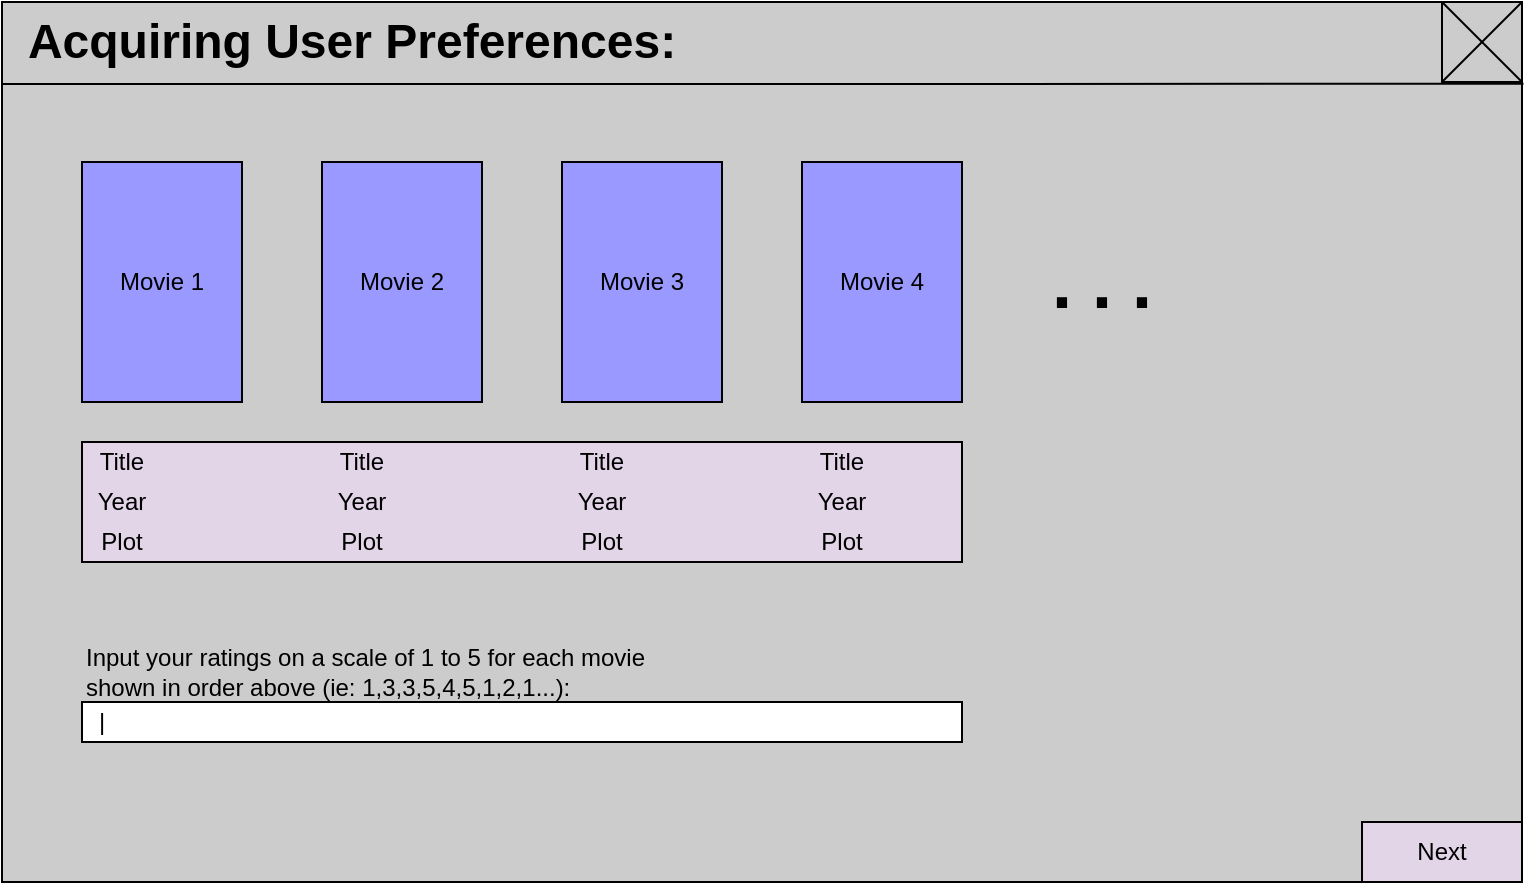 <mxfile version="12.6.1" type="device"><diagram id="oHbydKjRgd0qBhZfW8_c" name="Page-1"><mxGraphModel dx="1108" dy="488" grid="1" gridSize="10" guides="1" tooltips="1" connect="1" arrows="1" fold="1" page="1" pageScale="1" pageWidth="850" pageHeight="1100" math="0" shadow="0"><root><mxCell id="0"/><mxCell id="1" parent="0"/><mxCell id="gTXxBtMrbcwNFcqmYNmT-1" value="" style="rounded=0;whiteSpace=wrap;html=1;fillColor=#CCCCCC;strokeColor=#000000;" vertex="1" parent="1"><mxGeometry x="40" y="40" width="760" height="440" as="geometry"/></mxCell><mxCell id="gTXxBtMrbcwNFcqmYNmT-26" value="" style="rounded=0;whiteSpace=wrap;html=1;strokeColor=#000000;fillColor=#E1D5E7;" vertex="1" parent="1"><mxGeometry x="80" y="260" width="440" height="60" as="geometry"/></mxCell><mxCell id="gTXxBtMrbcwNFcqmYNmT-2" value="" style="endArrow=none;html=1;entryX=1.001;entryY=0.093;entryDx=0;entryDy=0;entryPerimeter=0;" edge="1" parent="1" target="gTXxBtMrbcwNFcqmYNmT-1"><mxGeometry width="50" height="50" relative="1" as="geometry"><mxPoint x="40" y="81" as="sourcePoint"/><mxPoint x="270" y="180" as="targetPoint"/></mxGeometry></mxCell><mxCell id="gTXxBtMrbcwNFcqmYNmT-6" value="Movie 1" style="rounded=0;whiteSpace=wrap;html=1;strokeColor=#000000;fillColor=#9999FF;" vertex="1" parent="1"><mxGeometry x="80" y="120" width="80" height="120" as="geometry"/></mxCell><mxCell id="gTXxBtMrbcwNFcqmYNmT-7" value="Movie 2" style="rounded=0;whiteSpace=wrap;html=1;strokeColor=#000000;fillColor=#9999FF;" vertex="1" parent="1"><mxGeometry x="200" y="120" width="80" height="120" as="geometry"/></mxCell><mxCell id="gTXxBtMrbcwNFcqmYNmT-8" value="Movie 3" style="rounded=0;whiteSpace=wrap;html=1;strokeColor=#000000;fillColor=#9999FF;" vertex="1" parent="1"><mxGeometry x="320" y="120" width="80" height="120" as="geometry"/></mxCell><mxCell id="gTXxBtMrbcwNFcqmYNmT-9" value="Movie 4" style="rounded=0;whiteSpace=wrap;html=1;strokeColor=#000000;fillColor=#9999FF;" vertex="1" parent="1"><mxGeometry x="440" y="120" width="80" height="120" as="geometry"/></mxCell><mxCell id="gTXxBtMrbcwNFcqmYNmT-10" value="&lt;font style=&quot;font-size: 36px&quot;&gt;&lt;b&gt;. . .&lt;/b&gt;&lt;/font&gt;" style="text;html=1;strokeColor=none;fillColor=none;align=center;verticalAlign=middle;whiteSpace=wrap;rounded=0;" vertex="1" parent="1"><mxGeometry x="560" y="170" width="60" height="20" as="geometry"/></mxCell><mxCell id="gTXxBtMrbcwNFcqmYNmT-12" value="Title" style="text;html=1;strokeColor=none;fillColor=none;align=center;verticalAlign=middle;whiteSpace=wrap;rounded=0;" vertex="1" parent="1"><mxGeometry x="80" y="260" width="40" height="20" as="geometry"/></mxCell><mxCell id="gTXxBtMrbcwNFcqmYNmT-13" value="Title" style="text;html=1;strokeColor=none;fillColor=none;align=center;verticalAlign=middle;whiteSpace=wrap;rounded=0;" vertex="1" parent="1"><mxGeometry x="200" y="260" width="40" height="20" as="geometry"/></mxCell><mxCell id="gTXxBtMrbcwNFcqmYNmT-14" value="Title" style="text;html=1;strokeColor=none;fillColor=none;align=center;verticalAlign=middle;whiteSpace=wrap;rounded=0;" vertex="1" parent="1"><mxGeometry x="320" y="260" width="40" height="20" as="geometry"/></mxCell><mxCell id="gTXxBtMrbcwNFcqmYNmT-15" value="Title" style="text;html=1;strokeColor=none;fillColor=none;align=center;verticalAlign=middle;whiteSpace=wrap;rounded=0;" vertex="1" parent="1"><mxGeometry x="440" y="260" width="40" height="20" as="geometry"/></mxCell><mxCell id="gTXxBtMrbcwNFcqmYNmT-16" value="Year&lt;span style=&quot;color: rgba(0 , 0 , 0 , 0) ; font-family: monospace ; font-size: 0px ; white-space: nowrap&quot;&gt;%3CmxGraphModel%3E%3Croot%3E%3CmxCell%20id%3D%220%22%2F%3E%3CmxCell%20id%3D%221%22%20parent%3D%220%22%2F%3E%3CmxCell%20id%3D%222%22%20value%3D%22Title%22%20style%3D%22text%3Bhtml%3D1%3BstrokeColor%3Dnone%3BfillColor%3Dnone%3Balign%3Dcenter%3BverticalAlign%3Dmiddle%3BwhiteSpace%3Dwrap%3Brounded%3D0%3B%22%20vertex%3D%221%22%20parent%3D%221%22%3E%3CmxGeometry%20x%3D%22320%22%20y%3D%22260%22%20width%3D%2240%22%20height%3D%2220%22%20as%3D%22geometry%22%2F%3E%3C%2FmxCell%3E%3C%2Froot%3E%3C%2FmxGraphModel%3E&lt;/span&gt;&lt;span style=&quot;color: rgba(0 , 0 , 0 , 0) ; font-family: monospace ; font-size: 0px ; white-space: nowrap&quot;&gt;%3CmxGraphModel%3E%3Croot%3E%3CmxCell%20id%3D%220%22%2F%3E%3CmxCell%20id%3D%221%22%20parent%3D%220%22%2F%3E%3CmxCell%20id%3D%222%22%20value%3D%22Title%22%20style%3D%22text%3Bhtml%3D1%3BstrokeColor%3Dnone%3BfillColor%3Dnone%3Balign%3Dcenter%3BverticalAlign%3Dmiddle%3BwhiteSpace%3Dwrap%3Brounded%3D0%3B%22%20vertex%3D%221%22%20parent%3D%221%22%3E%3CmxGeometry%20x%3D%22320%22%20y%3D%22260%22%20width%3D%2240%22%20height%3D%2220%22%20as%3D%22geometry%22%2F%3E%3C%2FmxCell%3E%3C%2Froot%3E%3C%2FmxGraphModel%3E&lt;/span&gt;" style="text;html=1;strokeColor=none;fillColor=none;align=center;verticalAlign=middle;whiteSpace=wrap;rounded=0;" vertex="1" parent="1"><mxGeometry x="80" y="280" width="40" height="20" as="geometry"/></mxCell><mxCell id="gTXxBtMrbcwNFcqmYNmT-17" value="Year&lt;span style=&quot;color: rgba(0 , 0 , 0 , 0) ; font-family: monospace ; font-size: 0px ; white-space: nowrap&quot;&gt;%3CmxGraphModel%3E%3Croot%3E%3CmxCell%20id%3D%220%22%2F%3E%3CmxCell%20id%3D%221%22%20parent%3D%220%22%2F%3E%3CmxCell%20id%3D%222%22%20value%3D%22Title%22%20style%3D%22text%3Bhtml%3D1%3BstrokeColor%3Dnone%3BfillColor%3Dnone%3Balign%3Dcenter%3BverticalAlign%3Dmiddle%3BwhiteSpace%3Dwrap%3Brounded%3D0%3B%22%20vertex%3D%221%22%20parent%3D%221%22%3E%3CmxGeometry%20x%3D%22320%22%20y%3D%22260%22%20width%3D%2240%22%20height%3D%2220%22%20as%3D%22geometry%22%2F%3E%3C%2FmxCell%3E%3C%2Froot%3E%3C%2FmxGraphModel%3E&lt;/span&gt;&lt;span style=&quot;color: rgba(0 , 0 , 0 , 0) ; font-family: monospace ; font-size: 0px ; white-space: nowrap&quot;&gt;%3CmxGraphModel%3E%3Croot%3E%3CmxCell%20id%3D%220%22%2F%3E%3CmxCell%20id%3D%221%22%20parent%3D%220%22%2F%3E%3CmxCell%20id%3D%222%22%20value%3D%22Title%22%20style%3D%22text%3Bhtml%3D1%3BstrokeColor%3Dnone%3BfillColor%3Dnone%3Balign%3Dcenter%3BverticalAlign%3Dmiddle%3BwhiteSpace%3Dwrap%3Brounded%3D0%3B%22%20vertex%3D%221%22%20parent%3D%221%22%3E%3CmxGeometry%20x%3D%22320%22%20y%3D%22260%22%20width%3D%2240%22%20height%3D%2220%22%20as%3D%22geometry%22%2F%3E%3C%2FmxCell%3E%3C%2Froot%3E%3C%2FmxGraphModel%3E&lt;/span&gt;" style="text;html=1;strokeColor=none;fillColor=none;align=center;verticalAlign=middle;whiteSpace=wrap;rounded=0;" vertex="1" parent="1"><mxGeometry x="320" y="280" width="40" height="20" as="geometry"/></mxCell><mxCell id="gTXxBtMrbcwNFcqmYNmT-18" value="Year&lt;span style=&quot;color: rgba(0 , 0 , 0 , 0) ; font-family: monospace ; font-size: 0px ; white-space: nowrap&quot;&gt;%3CmxGraphModel%3E%3Croot%3E%3CmxCell%20id%3D%220%22%2F%3E%3CmxCell%20id%3D%221%22%20parent%3D%220%22%2F%3E%3CmxCell%20id%3D%222%22%20value%3D%22Title%22%20style%3D%22text%3Bhtml%3D1%3BstrokeColor%3Dnone%3BfillColor%3Dnone%3Balign%3Dcenter%3BverticalAlign%3Dmiddle%3BwhiteSpace%3Dwrap%3Brounded%3D0%3B%22%20vertex%3D%221%22%20parent%3D%221%22%3E%3CmxGeometry%20x%3D%22320%22%20y%3D%22260%22%20width%3D%2240%22%20height%3D%2220%22%20as%3D%22geometry%22%2F%3E%3C%2FmxCell%3E%3C%2Froot%3E%3C%2FmxGraphModel%3E&lt;/span&gt;&lt;span style=&quot;color: rgba(0 , 0 , 0 , 0) ; font-family: monospace ; font-size: 0px ; white-space: nowrap&quot;&gt;%3CmxGraphModel%3E%3Croot%3E%3CmxCell%20id%3D%220%22%2F%3E%3CmxCell%20id%3D%221%22%20parent%3D%220%22%2F%3E%3CmxCell%20id%3D%222%22%20value%3D%22Title%22%20style%3D%22text%3Bhtml%3D1%3BstrokeColor%3Dnone%3BfillColor%3Dnone%3Balign%3Dcenter%3BverticalAlign%3Dmiddle%3BwhiteSpace%3Dwrap%3Brounded%3D0%3B%22%20vertex%3D%221%22%20parent%3D%221%22%3E%3CmxGeometry%20x%3D%22320%22%20y%3D%22260%22%20width%3D%2240%22%20height%3D%2220%22%20as%3D%22geometry%22%2F%3E%3C%2FmxCell%3E%3C%2Froot%3E%3C%2FmxGraphModel%3E&lt;/span&gt;" style="text;html=1;strokeColor=none;fillColor=none;align=center;verticalAlign=middle;whiteSpace=wrap;rounded=0;" vertex="1" parent="1"><mxGeometry x="200" y="280" width="40" height="20" as="geometry"/></mxCell><mxCell id="gTXxBtMrbcwNFcqmYNmT-19" value="Year&lt;span style=&quot;color: rgba(0 , 0 , 0 , 0) ; font-family: monospace ; font-size: 0px ; white-space: nowrap&quot;&gt;%3CmxGraphModel%3E%3Croot%3E%3CmxCell%20id%3D%220%22%2F%3E%3CmxCell%20id%3D%221%22%20parent%3D%220%22%2F%3E%3CmxCell%20id%3D%222%22%20value%3D%22Title%22%20style%3D%22text%3Bhtml%3D1%3BstrokeColor%3Dnone%3BfillColor%3Dnone%3Balign%3Dcenter%3BverticalAlign%3Dmiddle%3BwhiteSpace%3Dwrap%3Brounded%3D0%3B%22%20vertex%3D%221%22%20parent%3D%221%22%3E%3CmxGeometry%20x%3D%22320%22%20y%3D%22260%22%20width%3D%2240%22%20height%3D%2220%22%20as%3D%22geometry%22%2F%3E%3C%2FmxCell%3E%3C%2Froot%3E%3C%2FmxGraphModel%3E&lt;/span&gt;&lt;span style=&quot;color: rgba(0 , 0 , 0 , 0) ; font-family: monospace ; font-size: 0px ; white-space: nowrap&quot;&gt;%3CmxGraphModel%3E%3Croot%3E%3CmxCell%20id%3D%220%22%2F%3E%3CmxCell%20id%3D%221%22%20parent%3D%220%22%2F%3E%3CmxCell%20id%3D%222%22%20value%3D%22Title%22%20style%3D%22text%3Bhtml%3D1%3BstrokeColor%3Dnone%3BfillColor%3Dnone%3Balign%3Dcenter%3BverticalAlign%3Dmiddle%3BwhiteSpace%3Dwrap%3Brounded%3D0%3B%22%20vertex%3D%221%22%20parent%3D%221%22%3E%3CmxGeometry%20x%3D%22320%22%20y%3D%22260%22%20width%3D%2240%22%20height%3D%2220%22%20as%3D%22geometry%22%2F%3E%3C%2FmxCell%3E%3C%2Froot%3E%3C%2FmxGraphModel%3E&lt;/span&gt;" style="text;html=1;strokeColor=none;fillColor=none;align=center;verticalAlign=middle;whiteSpace=wrap;rounded=0;" vertex="1" parent="1"><mxGeometry x="440" y="280" width="40" height="20" as="geometry"/></mxCell><mxCell id="gTXxBtMrbcwNFcqmYNmT-22" value="Plot" style="text;html=1;strokeColor=none;fillColor=none;align=center;verticalAlign=middle;whiteSpace=wrap;rounded=0;" vertex="1" parent="1"><mxGeometry x="80" y="300" width="40" height="20" as="geometry"/></mxCell><mxCell id="gTXxBtMrbcwNFcqmYNmT-23" value="Plot" style="text;html=1;strokeColor=none;fillColor=none;align=center;verticalAlign=middle;whiteSpace=wrap;rounded=0;" vertex="1" parent="1"><mxGeometry x="200" y="300" width="40" height="20" as="geometry"/></mxCell><mxCell id="gTXxBtMrbcwNFcqmYNmT-24" value="Plot" style="text;html=1;strokeColor=none;fillColor=none;align=center;verticalAlign=middle;whiteSpace=wrap;rounded=0;" vertex="1" parent="1"><mxGeometry x="320" y="300" width="40" height="20" as="geometry"/></mxCell><mxCell id="gTXxBtMrbcwNFcqmYNmT-25" value="Plot" style="text;html=1;strokeColor=none;fillColor=none;align=center;verticalAlign=middle;whiteSpace=wrap;rounded=0;" vertex="1" parent="1"><mxGeometry x="440" y="300" width="40" height="20" as="geometry"/></mxCell><mxCell id="gTXxBtMrbcwNFcqmYNmT-27" value="Input your ratings on a scale of 1 to 5 for each movie shown in order above (ie: 1,3,3,5,4,5,1,2,1...):" style="text;html=1;strokeColor=none;fillColor=none;align=left;verticalAlign=middle;whiteSpace=wrap;rounded=0;" vertex="1" parent="1"><mxGeometry x="80" y="360" width="290" height="30" as="geometry"/></mxCell><mxCell id="gTXxBtMrbcwNFcqmYNmT-28" value="" style="rounded=0;whiteSpace=wrap;html=1;strokeColor=#000000;fillColor=#FFFFFF;" vertex="1" parent="1"><mxGeometry x="80" y="390" width="440" height="20" as="geometry"/></mxCell><mxCell id="gTXxBtMrbcwNFcqmYNmT-29" value="|" style="text;html=1;strokeColor=none;fillColor=none;align=center;verticalAlign=middle;whiteSpace=wrap;rounded=0;" vertex="1" parent="1"><mxGeometry x="80" y="390" width="20" height="20" as="geometry"/></mxCell><mxCell id="gTXxBtMrbcwNFcqmYNmT-30" value="" style="whiteSpace=wrap;html=1;aspect=fixed;strokeColor=#000000;fillColor=#CCCCCC;" vertex="1" parent="1"><mxGeometry x="760" y="40" width="40" height="40" as="geometry"/></mxCell><mxCell id="gTXxBtMrbcwNFcqmYNmT-31" value="Next" style="rounded=0;whiteSpace=wrap;html=1;strokeColor=#000000;fillColor=#E1D5E7;" vertex="1" parent="1"><mxGeometry x="720" y="450" width="80" height="30" as="geometry"/></mxCell><mxCell id="gTXxBtMrbcwNFcqmYNmT-32" value="" style="endArrow=none;html=1;entryX=1;entryY=0;entryDx=0;entryDy=0;exitX=0;exitY=1;exitDx=0;exitDy=0;" edge="1" parent="1" source="gTXxBtMrbcwNFcqmYNmT-30" target="gTXxBtMrbcwNFcqmYNmT-30"><mxGeometry width="50" height="50" relative="1" as="geometry"><mxPoint x="700" y="160" as="sourcePoint"/><mxPoint x="750" y="110" as="targetPoint"/></mxGeometry></mxCell><mxCell id="gTXxBtMrbcwNFcqmYNmT-33" value="" style="endArrow=none;html=1;entryX=0;entryY=0;entryDx=0;entryDy=0;exitX=1;exitY=1;exitDx=0;exitDy=0;" edge="1" parent="1" source="gTXxBtMrbcwNFcqmYNmT-30" target="gTXxBtMrbcwNFcqmYNmT-30"><mxGeometry width="50" height="50" relative="1" as="geometry"><mxPoint x="700" y="180" as="sourcePoint"/><mxPoint x="750" y="130" as="targetPoint"/></mxGeometry></mxCell><mxCell id="gTXxBtMrbcwNFcqmYNmT-34" value="&lt;b&gt;&lt;font style=&quot;font-size: 24px&quot;&gt;Acquiring User Preferences:&lt;/font&gt;&lt;/b&gt;" style="text;html=1;strokeColor=none;fillColor=none;align=center;verticalAlign=middle;whiteSpace=wrap;rounded=0;" vertex="1" parent="1"><mxGeometry x="40" y="40" width="350" height="40" as="geometry"/></mxCell></root></mxGraphModel></diagram></mxfile>